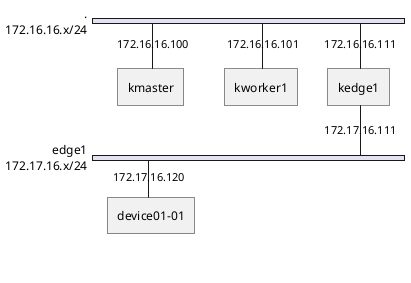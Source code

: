 @startuml
nwdiag {
  network . {
      address = "172.16.16.x/24"

      kmaster [address = "172.16.16.100"];
      kworker1 [address = "172.16.16.101"];
      kedge1   [address = "172.16.16.111"];
  }
  network edge1 {
      address = "172.17.16.x/24";
      kedge1       [address = "172.17.16.111"];
      device01-01  [address = "172.17.16.120"];
  }
}
@enduml